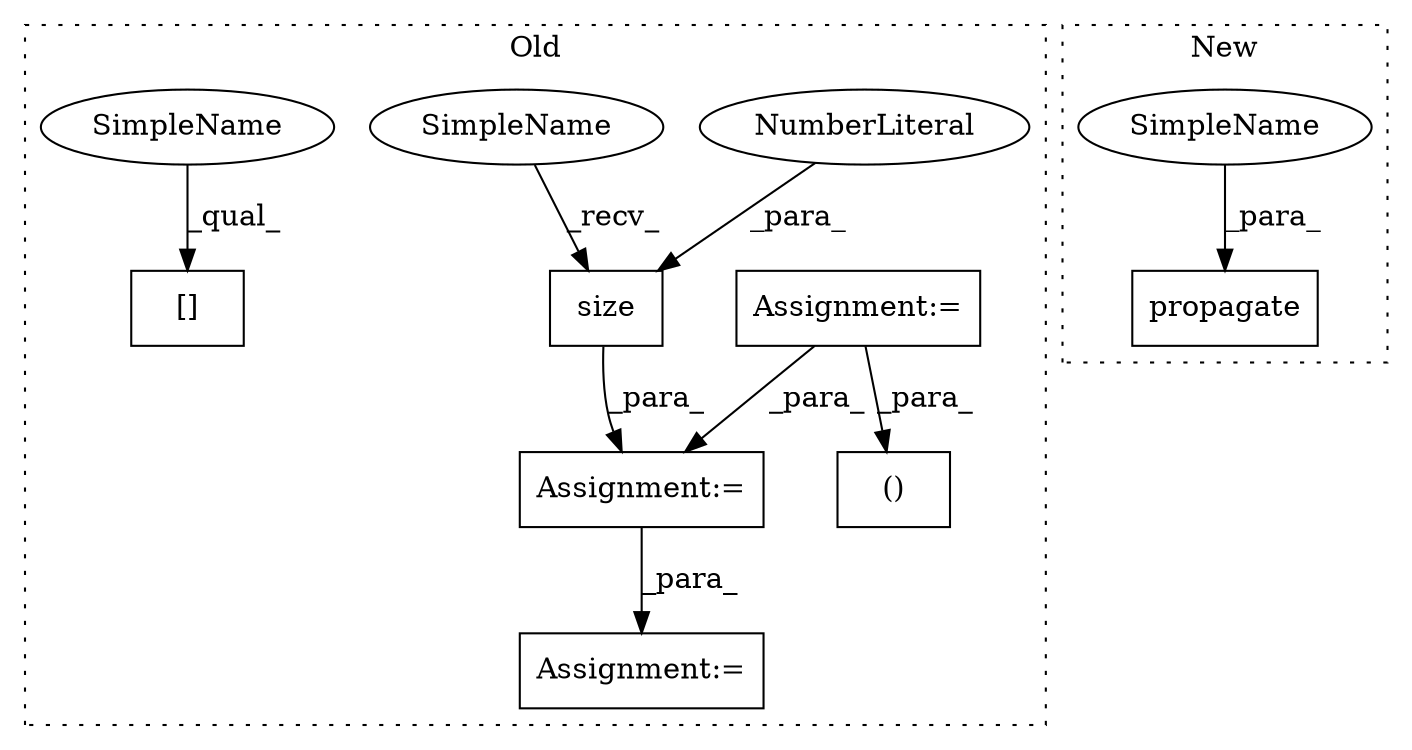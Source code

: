 digraph G {
subgraph cluster0 {
1 [label="[]" a="2" s="1338,1343" l="2,1" shape="box"];
3 [label="size" a="32" s="1353,1359" l="5,1" shape="box"];
4 [label="NumberLiteral" a="34" s="1358" l="1" shape="ellipse"];
5 [label="Assignment:=" a="7" s="1324" l="1" shape="box"];
6 [label="Assignment:=" a="7" s="1026" l="3" shape="box"];
7 [label="()" a="106" s="1249" l="19" shape="box"];
8 [label="Assignment:=" a="7" s="1462" l="1" shape="box"];
9 [label="SimpleName" a="42" s="1351" l="1" shape="ellipse"];
10 [label="SimpleName" a="42" s="1338" l="1" shape="ellipse"];
label = "Old";
style="dotted";
}
subgraph cluster1 {
2 [label="propagate" a="32" s="1298,1320" l="10,1" shape="box"];
11 [label="SimpleName" a="42" s="1319" l="1" shape="ellipse"];
label = "New";
style="dotted";
}
3 -> 5 [label="_para_"];
4 -> 3 [label="_para_"];
5 -> 8 [label="_para_"];
6 -> 7 [label="_para_"];
6 -> 5 [label="_para_"];
9 -> 3 [label="_recv_"];
10 -> 1 [label="_qual_"];
11 -> 2 [label="_para_"];
}